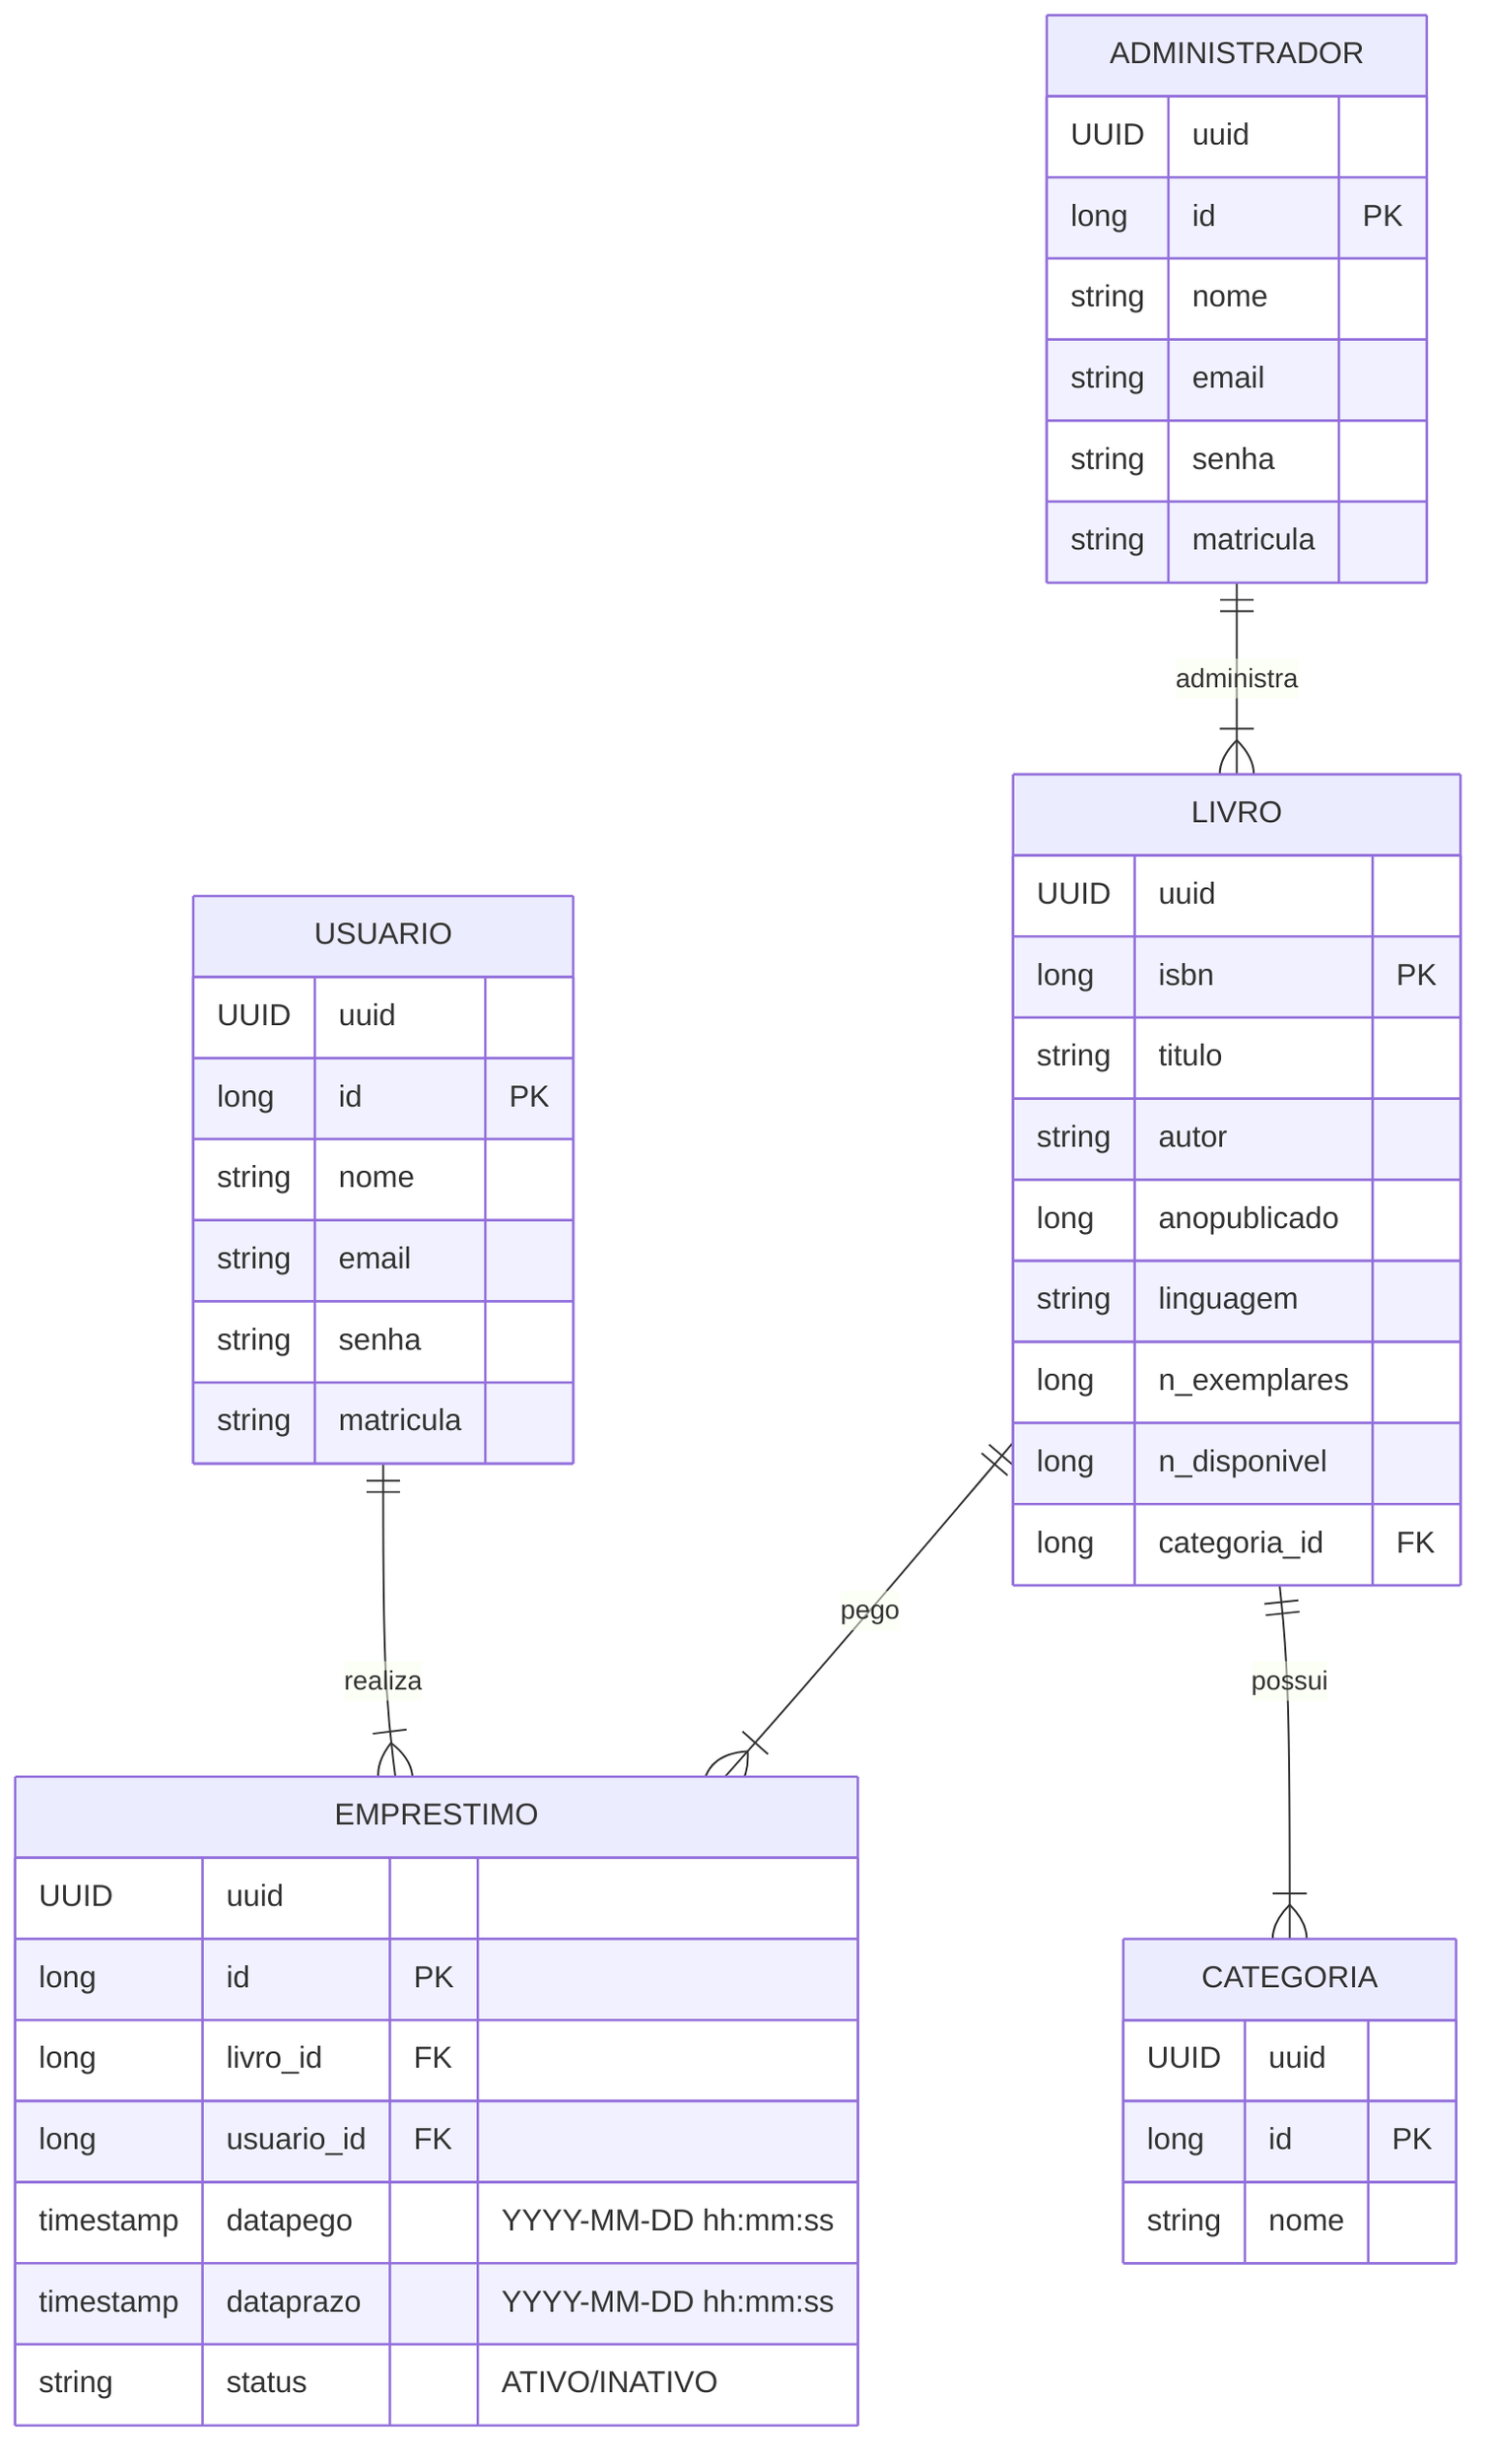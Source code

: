 erDiagram
    USUARIO ||--|{ EMPRESTIMO : realiza
    LIVRO ||--|{ EMPRESTIMO : pego
    LIVRO ||--|{ CATEGORIA : possui
    ADMINISTRADOR ||--|{ LIVRO : administra

    USUARIO {
        UUID uuid
        long id PK
        string nome
        string email
        string senha
        string matricula
    }
    ADMINISTRADOR {
        UUID uuid
        long id PK
        string nome
        string email
        string senha
        string matricula
    }
    LIVRO {        UUID uuid
        long isbn PK
        string titulo
        string autor
        long anopublicado
        string linguagem
        long n_exemplares
        long n_disponivel
        long categoria_id FK
    }
    EMPRESTIMO {
        UUID uuid
        long id PK
        long livro_id FK
        long usuario_id FK
        timestamp datapego "YYYY-MM-DD hh:mm:ss"
        timestamp dataprazo "YYYY-MM-DD hh:mm:ss"
        string status "ATIVO/INATIVO"
    }
    CATEGORIA{
        UUID uuid
        long id PK
        string nome
    }